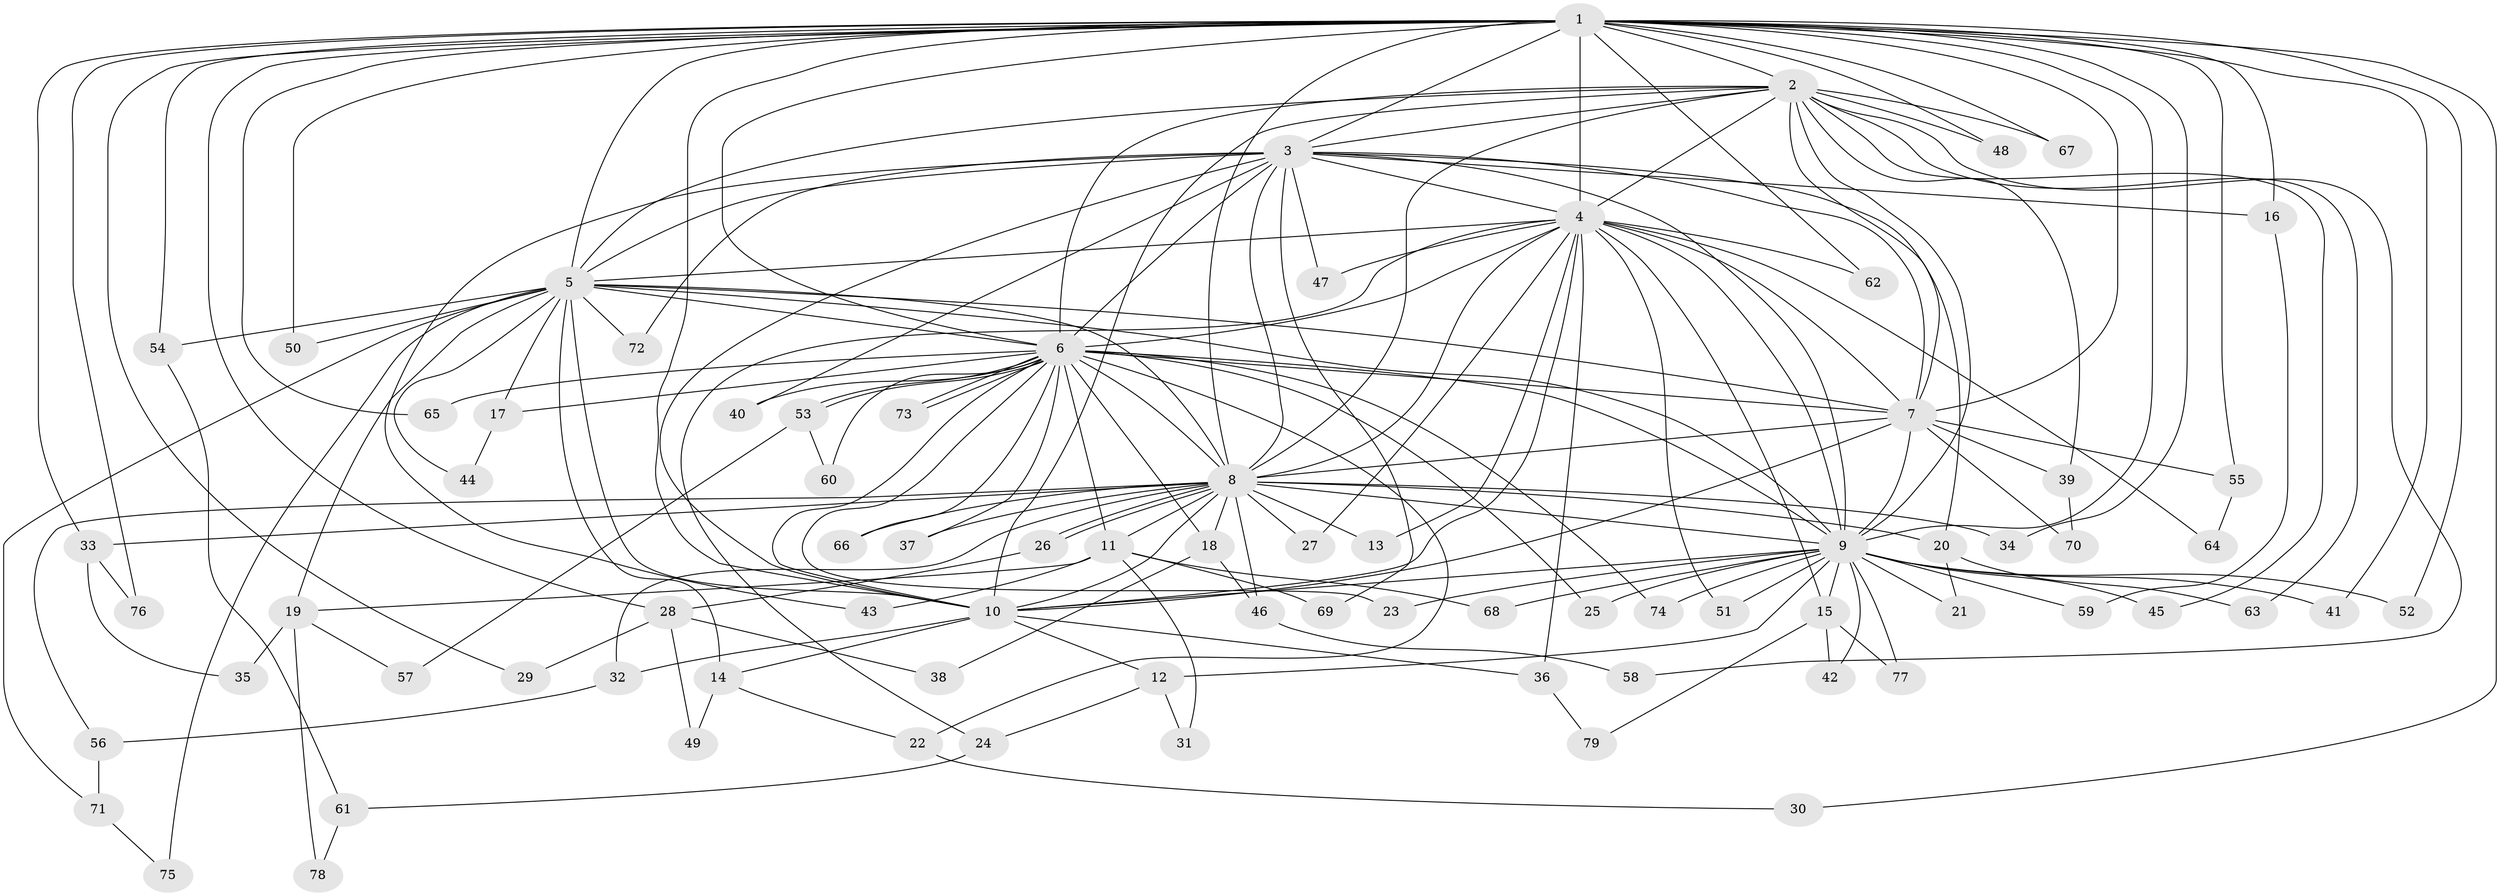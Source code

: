 // coarse degree distribution, {12: 0.08695652173913043, 10: 0.043478260869565216, 16: 0.043478260869565216, 7: 0.043478260869565216, 9: 0.043478260869565216, 2: 0.43478260869565216, 1: 0.13043478260869565, 3: 0.08695652173913043, 5: 0.043478260869565216, 4: 0.043478260869565216}
// Generated by graph-tools (version 1.1) at 2025/17/03/04/25 18:17:39]
// undirected, 79 vertices, 183 edges
graph export_dot {
graph [start="1"]
  node [color=gray90,style=filled];
  1;
  2;
  3;
  4;
  5;
  6;
  7;
  8;
  9;
  10;
  11;
  12;
  13;
  14;
  15;
  16;
  17;
  18;
  19;
  20;
  21;
  22;
  23;
  24;
  25;
  26;
  27;
  28;
  29;
  30;
  31;
  32;
  33;
  34;
  35;
  36;
  37;
  38;
  39;
  40;
  41;
  42;
  43;
  44;
  45;
  46;
  47;
  48;
  49;
  50;
  51;
  52;
  53;
  54;
  55;
  56;
  57;
  58;
  59;
  60;
  61;
  62;
  63;
  64;
  65;
  66;
  67;
  68;
  69;
  70;
  71;
  72;
  73;
  74;
  75;
  76;
  77;
  78;
  79;
  1 -- 2;
  1 -- 3;
  1 -- 4;
  1 -- 5;
  1 -- 6;
  1 -- 7;
  1 -- 8;
  1 -- 9;
  1 -- 10;
  1 -- 16;
  1 -- 28;
  1 -- 29;
  1 -- 30;
  1 -- 33;
  1 -- 34;
  1 -- 41;
  1 -- 48;
  1 -- 50;
  1 -- 52;
  1 -- 54;
  1 -- 55;
  1 -- 62;
  1 -- 65;
  1 -- 67;
  1 -- 76;
  2 -- 3;
  2 -- 4;
  2 -- 5;
  2 -- 6;
  2 -- 7;
  2 -- 8;
  2 -- 9;
  2 -- 10;
  2 -- 39;
  2 -- 45;
  2 -- 48;
  2 -- 58;
  2 -- 63;
  2 -- 67;
  3 -- 4;
  3 -- 5;
  3 -- 6;
  3 -- 7;
  3 -- 8;
  3 -- 9;
  3 -- 10;
  3 -- 16;
  3 -- 20;
  3 -- 40;
  3 -- 43;
  3 -- 47;
  3 -- 69;
  3 -- 72;
  4 -- 5;
  4 -- 6;
  4 -- 7;
  4 -- 8;
  4 -- 9;
  4 -- 10;
  4 -- 13;
  4 -- 15;
  4 -- 24;
  4 -- 27;
  4 -- 36;
  4 -- 47;
  4 -- 51;
  4 -- 62;
  4 -- 64;
  5 -- 6;
  5 -- 7;
  5 -- 8;
  5 -- 9;
  5 -- 10;
  5 -- 14;
  5 -- 17;
  5 -- 19;
  5 -- 44;
  5 -- 50;
  5 -- 54;
  5 -- 71;
  5 -- 72;
  5 -- 75;
  6 -- 7;
  6 -- 8;
  6 -- 9;
  6 -- 10;
  6 -- 11;
  6 -- 17;
  6 -- 18;
  6 -- 22;
  6 -- 23;
  6 -- 25;
  6 -- 37;
  6 -- 40;
  6 -- 53;
  6 -- 53;
  6 -- 60;
  6 -- 65;
  6 -- 66;
  6 -- 73;
  6 -- 73;
  6 -- 74;
  7 -- 8;
  7 -- 9;
  7 -- 10;
  7 -- 39;
  7 -- 55;
  7 -- 70;
  8 -- 9;
  8 -- 10;
  8 -- 11;
  8 -- 13;
  8 -- 18;
  8 -- 20;
  8 -- 26;
  8 -- 26;
  8 -- 27;
  8 -- 32;
  8 -- 33;
  8 -- 34;
  8 -- 37;
  8 -- 46;
  8 -- 56;
  8 -- 66;
  9 -- 10;
  9 -- 12;
  9 -- 15;
  9 -- 21;
  9 -- 23;
  9 -- 25;
  9 -- 41;
  9 -- 42;
  9 -- 45;
  9 -- 51;
  9 -- 52;
  9 -- 59;
  9 -- 68;
  9 -- 74;
  9 -- 77;
  10 -- 12;
  10 -- 14;
  10 -- 32;
  10 -- 36;
  11 -- 19;
  11 -- 31;
  11 -- 43;
  11 -- 68;
  11 -- 69;
  12 -- 24;
  12 -- 31;
  14 -- 22;
  14 -- 49;
  15 -- 42;
  15 -- 77;
  15 -- 79;
  16 -- 59;
  17 -- 44;
  18 -- 38;
  18 -- 46;
  19 -- 35;
  19 -- 57;
  19 -- 78;
  20 -- 21;
  20 -- 63;
  22 -- 30;
  24 -- 61;
  26 -- 28;
  28 -- 29;
  28 -- 38;
  28 -- 49;
  32 -- 56;
  33 -- 35;
  33 -- 76;
  36 -- 79;
  39 -- 70;
  46 -- 58;
  53 -- 57;
  53 -- 60;
  54 -- 61;
  55 -- 64;
  56 -- 71;
  61 -- 78;
  71 -- 75;
}
